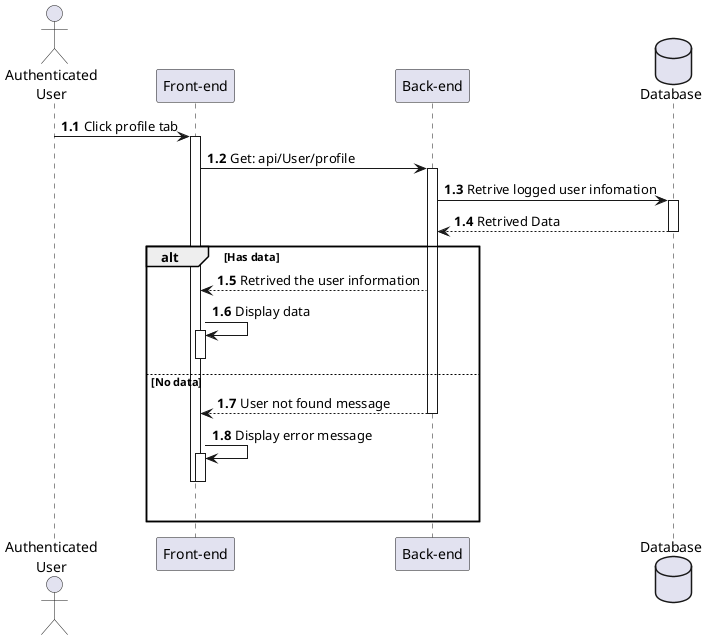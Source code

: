 @startuml Profile

actor "Authenticated\nUser" as user
participant "Front-end" as client
participant "Back-end" as server 
database "Database" as db

autonumber 1.1 "<b>0:"

user -> client++ : Click profile tab 
client -> server++ : Get: api/User/profile
server -> db++ : Retrive logged user infomation
db --> server : Retrived Data
deactivate

alt Has data
    server --> client : Retrived the user information
    client -> client++ : Display data
    deactivate

else No data
    server --> client : User not found message
    deactivate
    client -> client++ : Display error message
    deactivate
    deactivate 
    |||
end 
@enduml